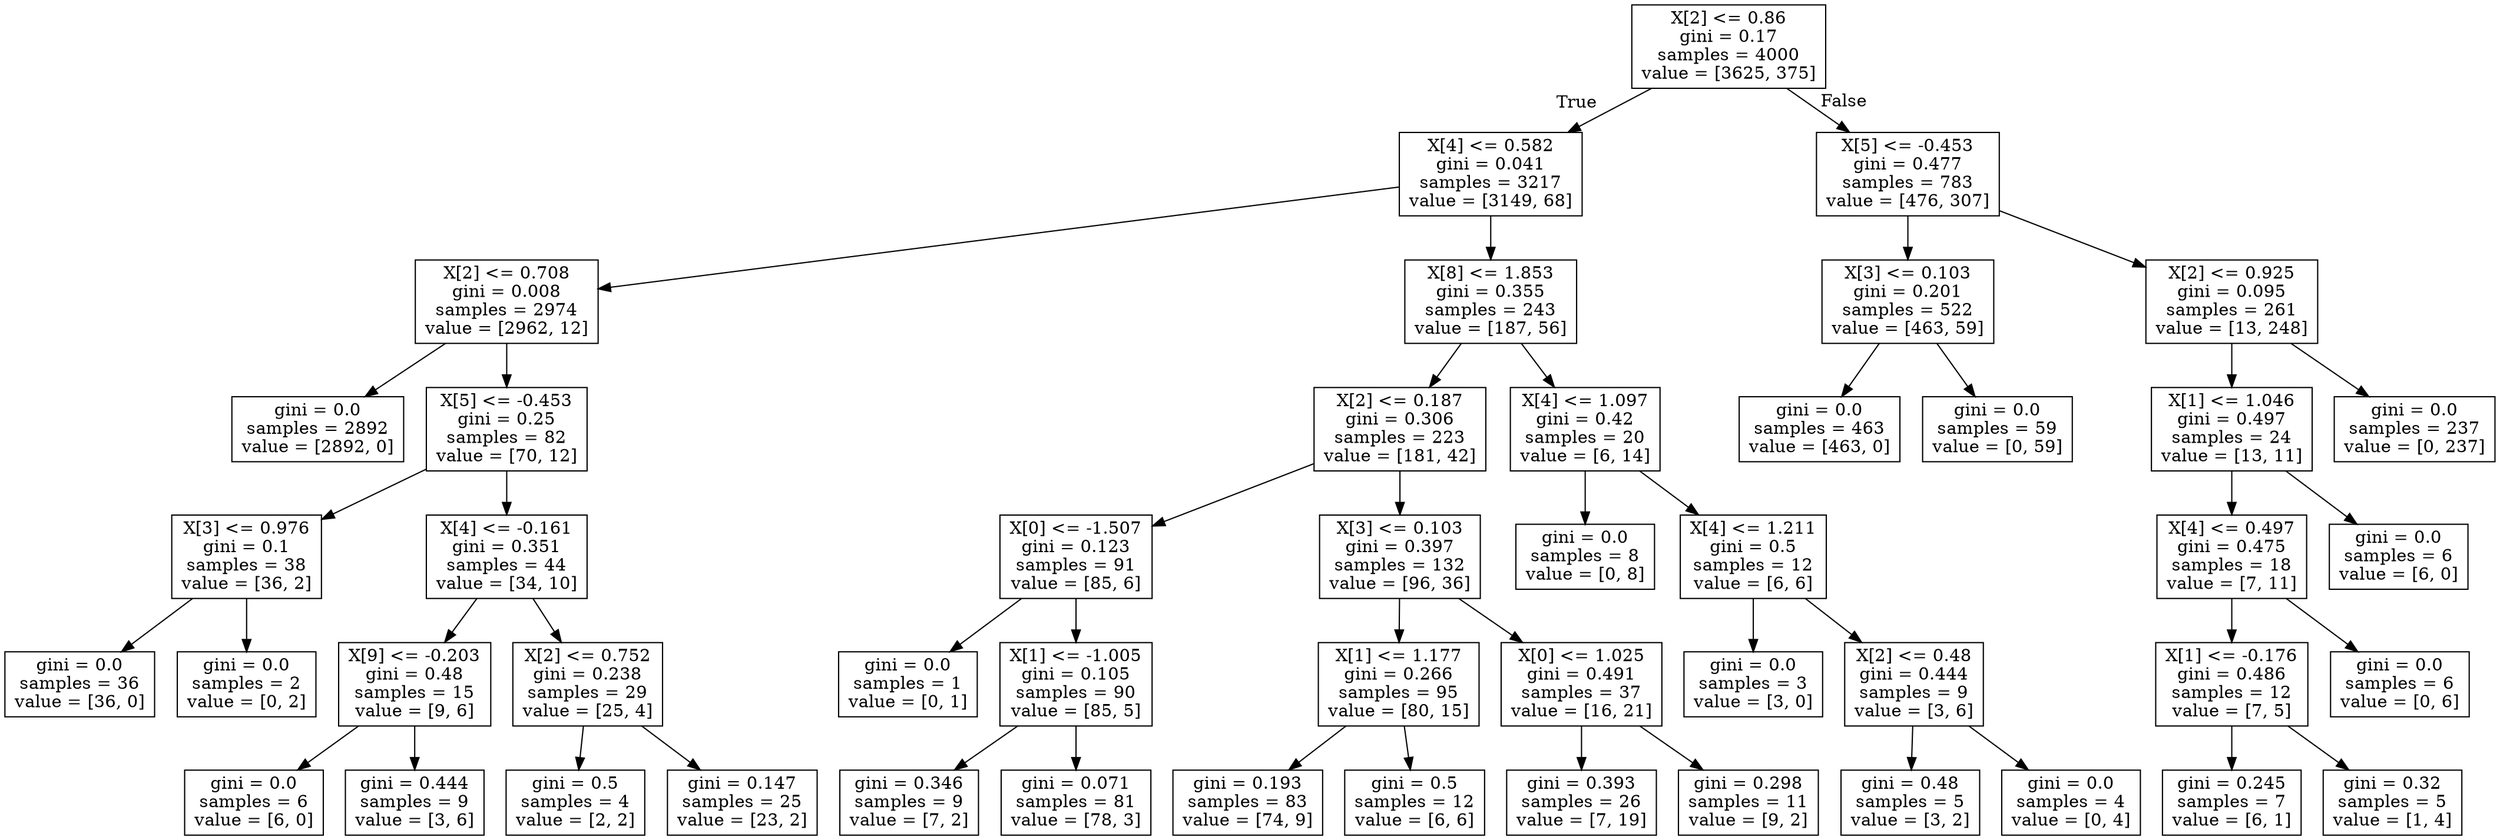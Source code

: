 digraph Tree {
node [shape=box] ;
0 [label="X[2] <= 0.86\ngini = 0.17\nsamples = 4000\nvalue = [3625, 375]"] ;
1 [label="X[4] <= 0.582\ngini = 0.041\nsamples = 3217\nvalue = [3149, 68]"] ;
0 -> 1 [labeldistance=2.5, labelangle=45, headlabel="True"] ;
2 [label="X[2] <= 0.708\ngini = 0.008\nsamples = 2974\nvalue = [2962, 12]"] ;
1 -> 2 ;
3 [label="gini = 0.0\nsamples = 2892\nvalue = [2892, 0]"] ;
2 -> 3 ;
4 [label="X[5] <= -0.453\ngini = 0.25\nsamples = 82\nvalue = [70, 12]"] ;
2 -> 4 ;
5 [label="X[3] <= 0.976\ngini = 0.1\nsamples = 38\nvalue = [36, 2]"] ;
4 -> 5 ;
6 [label="gini = 0.0\nsamples = 36\nvalue = [36, 0]"] ;
5 -> 6 ;
7 [label="gini = 0.0\nsamples = 2\nvalue = [0, 2]"] ;
5 -> 7 ;
8 [label="X[4] <= -0.161\ngini = 0.351\nsamples = 44\nvalue = [34, 10]"] ;
4 -> 8 ;
9 [label="X[9] <= -0.203\ngini = 0.48\nsamples = 15\nvalue = [9, 6]"] ;
8 -> 9 ;
10 [label="gini = 0.0\nsamples = 6\nvalue = [6, 0]"] ;
9 -> 10 ;
11 [label="gini = 0.444\nsamples = 9\nvalue = [3, 6]"] ;
9 -> 11 ;
12 [label="X[2] <= 0.752\ngini = 0.238\nsamples = 29\nvalue = [25, 4]"] ;
8 -> 12 ;
13 [label="gini = 0.5\nsamples = 4\nvalue = [2, 2]"] ;
12 -> 13 ;
14 [label="gini = 0.147\nsamples = 25\nvalue = [23, 2]"] ;
12 -> 14 ;
15 [label="X[8] <= 1.853\ngini = 0.355\nsamples = 243\nvalue = [187, 56]"] ;
1 -> 15 ;
16 [label="X[2] <= 0.187\ngini = 0.306\nsamples = 223\nvalue = [181, 42]"] ;
15 -> 16 ;
17 [label="X[0] <= -1.507\ngini = 0.123\nsamples = 91\nvalue = [85, 6]"] ;
16 -> 17 ;
18 [label="gini = 0.0\nsamples = 1\nvalue = [0, 1]"] ;
17 -> 18 ;
19 [label="X[1] <= -1.005\ngini = 0.105\nsamples = 90\nvalue = [85, 5]"] ;
17 -> 19 ;
20 [label="gini = 0.346\nsamples = 9\nvalue = [7, 2]"] ;
19 -> 20 ;
21 [label="gini = 0.071\nsamples = 81\nvalue = [78, 3]"] ;
19 -> 21 ;
22 [label="X[3] <= 0.103\ngini = 0.397\nsamples = 132\nvalue = [96, 36]"] ;
16 -> 22 ;
23 [label="X[1] <= 1.177\ngini = 0.266\nsamples = 95\nvalue = [80, 15]"] ;
22 -> 23 ;
24 [label="gini = 0.193\nsamples = 83\nvalue = [74, 9]"] ;
23 -> 24 ;
25 [label="gini = 0.5\nsamples = 12\nvalue = [6, 6]"] ;
23 -> 25 ;
26 [label="X[0] <= 1.025\ngini = 0.491\nsamples = 37\nvalue = [16, 21]"] ;
22 -> 26 ;
27 [label="gini = 0.393\nsamples = 26\nvalue = [7, 19]"] ;
26 -> 27 ;
28 [label="gini = 0.298\nsamples = 11\nvalue = [9, 2]"] ;
26 -> 28 ;
29 [label="X[4] <= 1.097\ngini = 0.42\nsamples = 20\nvalue = [6, 14]"] ;
15 -> 29 ;
30 [label="gini = 0.0\nsamples = 8\nvalue = [0, 8]"] ;
29 -> 30 ;
31 [label="X[4] <= 1.211\ngini = 0.5\nsamples = 12\nvalue = [6, 6]"] ;
29 -> 31 ;
32 [label="gini = 0.0\nsamples = 3\nvalue = [3, 0]"] ;
31 -> 32 ;
33 [label="X[2] <= 0.48\ngini = 0.444\nsamples = 9\nvalue = [3, 6]"] ;
31 -> 33 ;
34 [label="gini = 0.48\nsamples = 5\nvalue = [3, 2]"] ;
33 -> 34 ;
35 [label="gini = 0.0\nsamples = 4\nvalue = [0, 4]"] ;
33 -> 35 ;
36 [label="X[5] <= -0.453\ngini = 0.477\nsamples = 783\nvalue = [476, 307]"] ;
0 -> 36 [labeldistance=2.5, labelangle=-45, headlabel="False"] ;
37 [label="X[3] <= 0.103\ngini = 0.201\nsamples = 522\nvalue = [463, 59]"] ;
36 -> 37 ;
38 [label="gini = 0.0\nsamples = 463\nvalue = [463, 0]"] ;
37 -> 38 ;
39 [label="gini = 0.0\nsamples = 59\nvalue = [0, 59]"] ;
37 -> 39 ;
40 [label="X[2] <= 0.925\ngini = 0.095\nsamples = 261\nvalue = [13, 248]"] ;
36 -> 40 ;
41 [label="X[1] <= 1.046\ngini = 0.497\nsamples = 24\nvalue = [13, 11]"] ;
40 -> 41 ;
42 [label="X[4] <= 0.497\ngini = 0.475\nsamples = 18\nvalue = [7, 11]"] ;
41 -> 42 ;
43 [label="X[1] <= -0.176\ngini = 0.486\nsamples = 12\nvalue = [7, 5]"] ;
42 -> 43 ;
44 [label="gini = 0.245\nsamples = 7\nvalue = [6, 1]"] ;
43 -> 44 ;
45 [label="gini = 0.32\nsamples = 5\nvalue = [1, 4]"] ;
43 -> 45 ;
46 [label="gini = 0.0\nsamples = 6\nvalue = [0, 6]"] ;
42 -> 46 ;
47 [label="gini = 0.0\nsamples = 6\nvalue = [6, 0]"] ;
41 -> 47 ;
48 [label="gini = 0.0\nsamples = 237\nvalue = [0, 237]"] ;
40 -> 48 ;
}